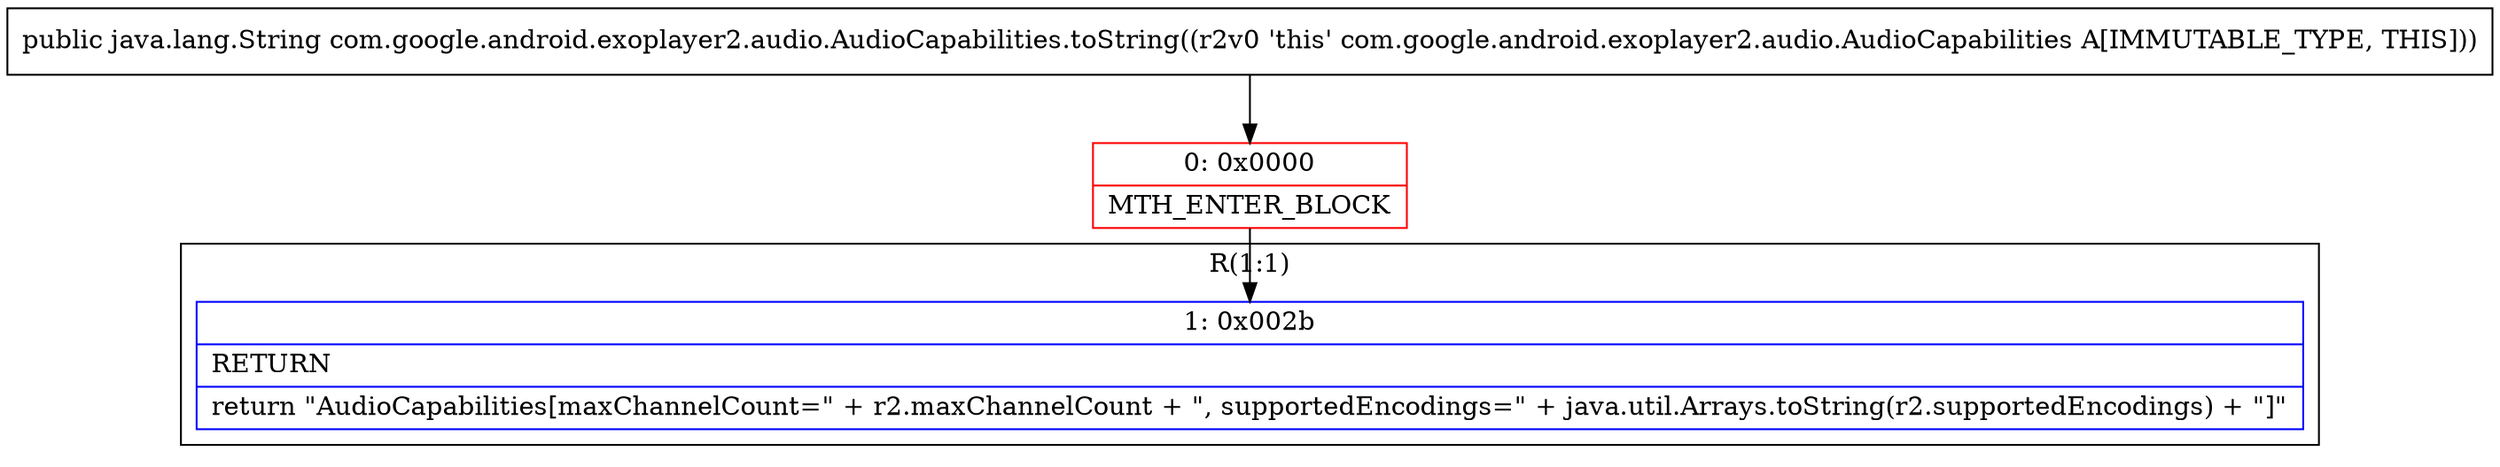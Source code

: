 digraph "CFG forcom.google.android.exoplayer2.audio.AudioCapabilities.toString()Ljava\/lang\/String;" {
subgraph cluster_Region_284643132 {
label = "R(1:1)";
node [shape=record,color=blue];
Node_1 [shape=record,label="{1\:\ 0x002b|RETURN\l|return \"AudioCapabilities[maxChannelCount=\" + r2.maxChannelCount + \", supportedEncodings=\" + java.util.Arrays.toString(r2.supportedEncodings) + \"]\"\l}"];
}
Node_0 [shape=record,color=red,label="{0\:\ 0x0000|MTH_ENTER_BLOCK\l}"];
MethodNode[shape=record,label="{public java.lang.String com.google.android.exoplayer2.audio.AudioCapabilities.toString((r2v0 'this' com.google.android.exoplayer2.audio.AudioCapabilities A[IMMUTABLE_TYPE, THIS])) }"];
MethodNode -> Node_0;
Node_0 -> Node_1;
}


